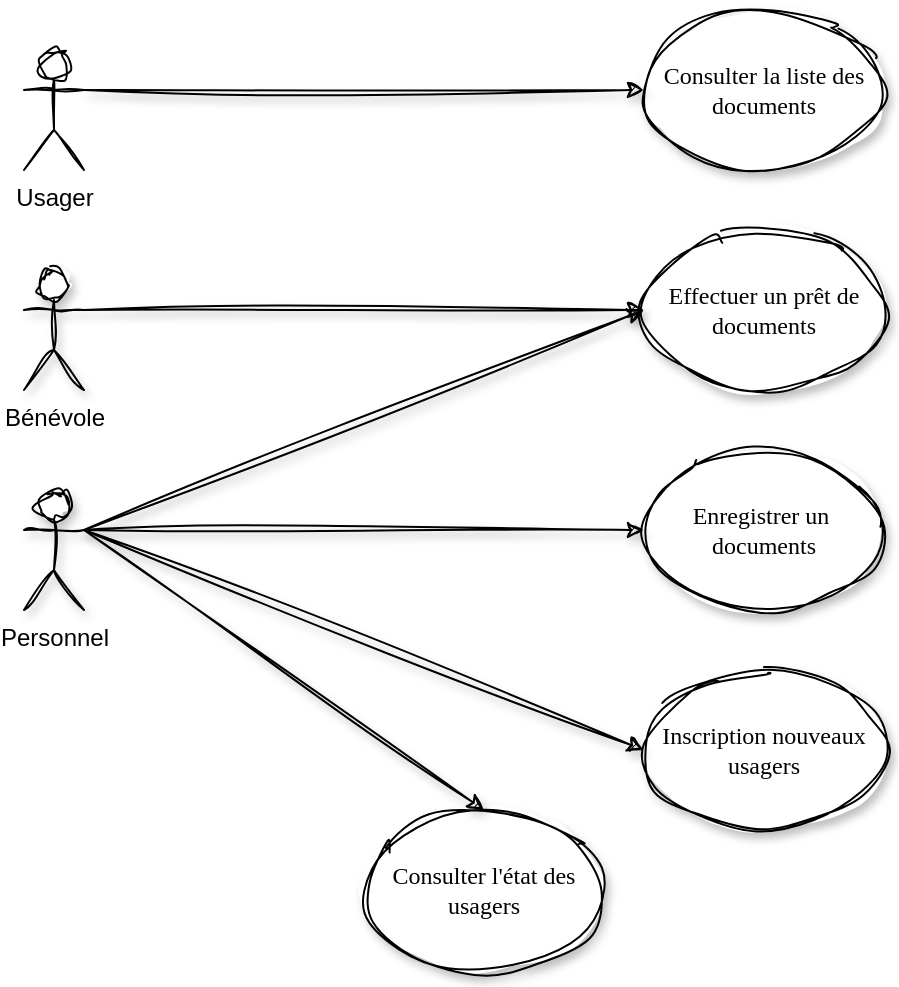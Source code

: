 <mxfile version="21.1.0" type="device">
  <diagram name="Page-1" id="RpdcTXqI5rda7WNxvqk9">
    <mxGraphModel dx="989" dy="527" grid="1" gridSize="10" guides="1" tooltips="1" connect="1" arrows="1" fold="1" page="1" pageScale="1" pageWidth="827" pageHeight="1169" math="0" shadow="0">
      <root>
        <mxCell id="0" />
        <mxCell id="1" parent="0" />
        <mxCell id="J4O3ksmcwHLV5DfwWfM9-1" value="Usager" style="shape=umlActor;verticalLabelPosition=bottom;verticalAlign=top;html=1;outlineConnect=0;sketch=1;curveFitting=1;jiggle=2;" vertex="1" parent="1">
          <mxGeometry x="80" y="60" width="30" height="60" as="geometry" />
        </mxCell>
        <mxCell id="J4O3ksmcwHLV5DfwWfM9-2" value="&lt;font face=&quot;Comic Sans MS&quot;&gt;Consulter la liste des documents&lt;/font&gt;" style="ellipse;whiteSpace=wrap;html=1;sketch=1;curveFitting=1;jiggle=2;shadow=1;" vertex="1" parent="1">
          <mxGeometry x="390" y="40" width="120" height="80" as="geometry" />
        </mxCell>
        <mxCell id="J4O3ksmcwHLV5DfwWfM9-3" value="" style="endArrow=classic;html=1;rounded=0;exitX=1;exitY=0.333;exitDx=0;exitDy=0;exitPerimeter=0;entryX=0;entryY=0.5;entryDx=0;entryDy=0;sketch=1;curveFitting=1;jiggle=2;shadow=1;" edge="1" parent="1" source="J4O3ksmcwHLV5DfwWfM9-1" target="J4O3ksmcwHLV5DfwWfM9-2">
          <mxGeometry width="50" height="50" relative="1" as="geometry">
            <mxPoint x="390" y="410" as="sourcePoint" />
            <mxPoint x="440" y="360" as="targetPoint" />
          </mxGeometry>
        </mxCell>
        <mxCell id="J4O3ksmcwHLV5DfwWfM9-4" value="Personnel" style="shape=umlActor;verticalLabelPosition=bottom;verticalAlign=top;html=1;outlineConnect=0;sketch=1;curveFitting=1;jiggle=2;shadow=1;" vertex="1" parent="1">
          <mxGeometry x="80" y="280" width="30" height="60" as="geometry" />
        </mxCell>
        <mxCell id="J4O3ksmcwHLV5DfwWfM9-5" value="Bénévole" style="shape=umlActor;verticalLabelPosition=bottom;verticalAlign=top;html=1;outlineConnect=0;sketch=1;curveFitting=1;jiggle=2;shadow=1;" vertex="1" parent="1">
          <mxGeometry x="80" y="170" width="30" height="60" as="geometry" />
        </mxCell>
        <mxCell id="J4O3ksmcwHLV5DfwWfM9-9" value="&lt;font face=&quot;Comic Sans MS&quot;&gt;Inscription nouveaux usagers&lt;/font&gt;" style="ellipse;whiteSpace=wrap;html=1;sketch=1;curveFitting=1;jiggle=2;shadow=1;" vertex="1" parent="1">
          <mxGeometry x="390" y="370" width="120" height="80" as="geometry" />
        </mxCell>
        <mxCell id="J4O3ksmcwHLV5DfwWfM9-10" value="" style="endArrow=classic;html=1;rounded=0;entryX=0;entryY=0.5;entryDx=0;entryDy=0;exitX=1;exitY=0.333;exitDx=0;exitDy=0;exitPerimeter=0;sketch=1;curveFitting=1;jiggle=2;shadow=1;" edge="1" parent="1" source="J4O3ksmcwHLV5DfwWfM9-4" target="J4O3ksmcwHLV5DfwWfM9-9">
          <mxGeometry width="50" height="50" relative="1" as="geometry">
            <mxPoint x="390" y="300" as="sourcePoint" />
            <mxPoint x="440" y="250" as="targetPoint" />
          </mxGeometry>
        </mxCell>
        <mxCell id="J4O3ksmcwHLV5DfwWfM9-11" value="&lt;font face=&quot;Comic Sans MS&quot;&gt;Enregistrer un&amp;nbsp; documents&lt;/font&gt;" style="ellipse;whiteSpace=wrap;html=1;sketch=1;curveFitting=1;jiggle=2;shadow=1;" vertex="1" parent="1">
          <mxGeometry x="390" y="260" width="120" height="80" as="geometry" />
        </mxCell>
        <mxCell id="J4O3ksmcwHLV5DfwWfM9-12" value="&lt;font face=&quot;Comic Sans MS&quot;&gt;Effectuer un prêt&amp;nbsp;de documents&lt;/font&gt;" style="ellipse;whiteSpace=wrap;html=1;sketch=1;curveFitting=1;jiggle=2;shadow=1;" vertex="1" parent="1">
          <mxGeometry x="390" y="150" width="120" height="80" as="geometry" />
        </mxCell>
        <mxCell id="J4O3ksmcwHLV5DfwWfM9-13" value="" style="endArrow=classic;html=1;rounded=0;exitX=1;exitY=0.333;exitDx=0;exitDy=0;exitPerimeter=0;sketch=1;curveFitting=1;jiggle=2;shadow=1;" edge="1" parent="1" source="J4O3ksmcwHLV5DfwWfM9-5" target="J4O3ksmcwHLV5DfwWfM9-12">
          <mxGeometry width="50" height="50" relative="1" as="geometry">
            <mxPoint x="120" y="90" as="sourcePoint" />
            <mxPoint x="400" y="90" as="targetPoint" />
          </mxGeometry>
        </mxCell>
        <mxCell id="J4O3ksmcwHLV5DfwWfM9-16" value="" style="endArrow=classic;html=1;rounded=0;entryX=0;entryY=0.5;entryDx=0;entryDy=0;sketch=1;curveFitting=1;jiggle=2;shadow=1;" edge="1" parent="1" target="J4O3ksmcwHLV5DfwWfM9-11">
          <mxGeometry width="50" height="50" relative="1" as="geometry">
            <mxPoint x="110" y="300" as="sourcePoint" />
            <mxPoint x="400" y="420" as="targetPoint" />
          </mxGeometry>
        </mxCell>
        <mxCell id="J4O3ksmcwHLV5DfwWfM9-17" value="" style="endArrow=classic;html=1;rounded=0;sketch=1;curveFitting=1;jiggle=2;shadow=1;" edge="1" parent="1">
          <mxGeometry width="50" height="50" relative="1" as="geometry">
            <mxPoint x="110" y="300" as="sourcePoint" />
            <mxPoint x="390" y="190" as="targetPoint" />
          </mxGeometry>
        </mxCell>
        <mxCell id="J4O3ksmcwHLV5DfwWfM9-19" value="&lt;font face=&quot;Comic Sans MS&quot;&gt;Consulter l&#39;état des usagers&lt;/font&gt;" style="ellipse;whiteSpace=wrap;html=1;sketch=1;curveFitting=1;jiggle=2;shadow=1;" vertex="1" parent="1">
          <mxGeometry x="250" y="440" width="120" height="80" as="geometry" />
        </mxCell>
        <mxCell id="J4O3ksmcwHLV5DfwWfM9-20" value="" style="endArrow=classic;html=1;rounded=0;entryX=0.5;entryY=0;entryDx=0;entryDy=0;sketch=1;curveFitting=1;jiggle=2;shadow=1;" edge="1" parent="1" target="J4O3ksmcwHLV5DfwWfM9-19">
          <mxGeometry width="50" height="50" relative="1" as="geometry">
            <mxPoint x="110" y="300" as="sourcePoint" />
            <mxPoint x="400" y="420" as="targetPoint" />
          </mxGeometry>
        </mxCell>
      </root>
    </mxGraphModel>
  </diagram>
</mxfile>
